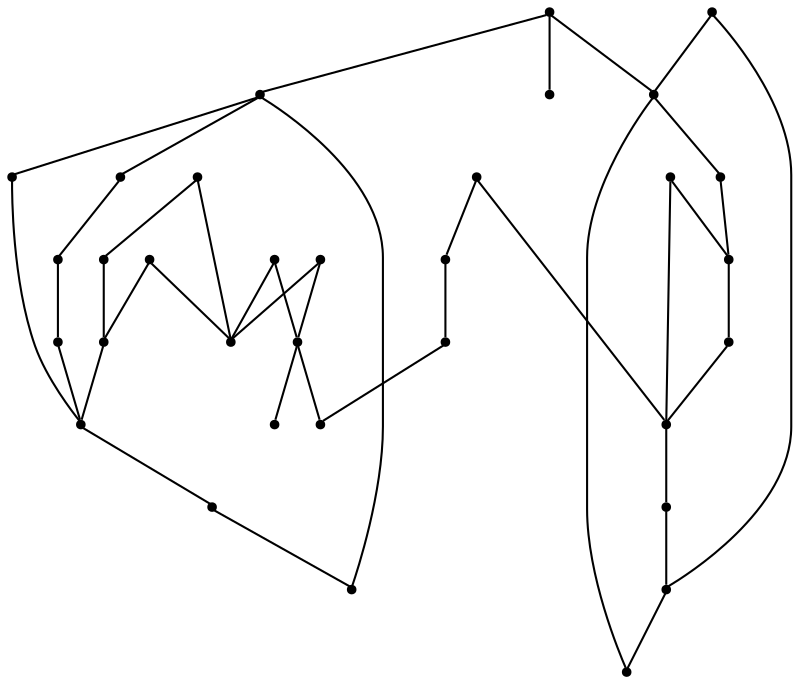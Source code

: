graph {
  node [shape=point,comment="{\"directed\":false,\"doi\":\"10.1007/978-3-030-68766-3_34\",\"figure\":\"2 (6)\"}"]

  v0 [pos="925.7985416737861,1376.339876943343"]
  v1 [pos="925.1932276286152,1035.8231135834565"]
  v2 [pos="876.3812956700976,999.9865831082561"]
  v3 [pos="875.7780482485019,1035.8231135834565"]
  v4 [pos="876.3843956054604,1107.5170312792457"]
  v5 [pos="810.4958099712751,1107.5170312792457"]
  v6 [pos="810.4958099712751,1179.2036046028022"]
  v7 [pos="719.9032512382897,1179.2036046028022"]
  v8 [pos="810.4958099712751,1035.8273103675895"]
  v9 [pos="769.3184306184031,1107.5170312792457"]
  v10 [pos="719.9032512382897,1107.5170312792457"]
  v11 [pos="669.8817245012182,1179.1983586226356"]
  v12 [pos="669.8817245012182,1107.5128344951127"]
  v13 [pos="669.8817245012182,1241.9242573271613"]
  v14 [pos="587.522768959906,1241.9242573271613"]
  v15 [pos="628.7001483127781,1179.1983586226356"]
  v16 [pos="587.522768959906,1107.5128344951127"]
  v17 [pos="587.522768959906,1143.3556601465125"]
  v18 [pos="587.522768959906,1179.1983586226356"]
  v19 [pos="538.7133169496785,1080.6321777722455"]
  v20 [pos="538.7160035603262,1179.2036046028022"]
  v21 [pos="489.2987814022944,1179.2036046028022"]
  v22 [pos="489.29878140229437,1125.4352329292074"]
  v23 [pos="390.4705528540607,1125.4352329292074"]
  v24 [pos="489.2987814022944,1322.573603661815"]
  v25 [pos="439.88360997073335,1322.573603661815"]
  v26 [pos="439.88360997073335,1179.2036046028022"]
  v27 [pos="341.05538142249964,1125.4352329292074"]
  v28 [pos="390.4705528540607,1277.7711525874174"]
  v29 [pos="341.05538142249964,1277.7711525874174"]
  v30 [pos="341.05538142249964,1322.573603661815"]
  v31 [pos="291.64229251161817,1277.7711525874174"]
  v32 [pos="291.64229251161817,1376.339876943343"]

  v0 -- v1 [id="-1",pos="925.7985416737861,1376.339876943343 925.1932276286152,1035.8231135834565 925.1932276286152,1035.8231135834565 925.1932276286152,1035.8231135834565"]
  v3 -- v2 [id="-3",pos="875.7780482485019,1035.8231135834565 876.3812956700976,999.9865831082561 876.3812956700976,999.9865831082561 876.3812956700976,999.9865831082561"]
  v3 -- v1 [id="-4",pos="875.7780482485019,1035.8231135834565 925.1932276286152,1035.8231135834565 925.1932276286152,1035.8231135834565 925.1932276286152,1035.8231135834565"]
  v32 -- v0 [id="-5",pos="291.64229251161817,1376.339876943343 925.7985416737861,1376.339876943343 925.7985416737861,1376.339876943343 925.7985416737861,1376.339876943343"]
  v31 -- v32 [id="-6",pos="291.64229251161817,1277.7711525874174 291.64229251161817,1376.339876943343 291.64229251161817,1376.339876943343 291.64229251161817,1376.339876943343"]
  v31 -- v29 [id="-7",pos="291.64229251161817,1277.7711525874174 341.05538142249964,1277.7711525874174 341.05538142249964,1277.7711525874174 341.05538142249964,1277.7711525874174"]
  v30 -- v25 [id="-8",pos="341.05538142249964,1322.573603661815 439.88360997073335,1322.573603661815 439.88360997073335,1322.573603661815 439.88360997073335,1322.573603661815"]
  v29 -- v30 [id="-9",pos="341.05538142249964,1277.7711525874174 341.05538142249964,1322.573603661815 341.05538142249964,1322.573603661815 341.05538142249964,1322.573603661815"]
  v27 -- v29 [id="-10",pos="341.05538142249964,1125.4352329292074 341.05538142249964,1277.7711525874174 341.05538142249964,1277.7711525874174 341.05538142249964,1277.7711525874174"]
  v28 -- v29 [id="-11",pos="390.4705528540607,1277.7711525874174 341.05538142249964,1277.7711525874174 341.05538142249964,1277.7711525874174 341.05538142249964,1277.7711525874174"]
  v28 -- v23 [id="-12",pos="390.4705528540607,1277.7711525874174 390.4705528540607,1125.4352329292074 390.4705528540607,1125.4352329292074 390.4705528540607,1125.4352329292074"]
  v23 -- v27 [id="-13",pos="390.4705528540607,1125.4352329292074 341.05538142249964,1125.4352329292074 341.05538142249964,1125.4352329292074 341.05538142249964,1125.4352329292074"]
  v26 -- v25 [id="-14",pos="439.88360997073335,1179.2036046028022 439.88360997073335,1322.573603661815 439.88360997073335,1322.573603661815 439.88360997073335,1322.573603661815"]
  v26 -- v21 [id="-15",pos="439.88360997073335,1179.2036046028022 489.2987814022944,1179.2036046028022 489.2987814022944,1179.2036046028022 489.2987814022944,1179.2036046028022"]
  v25 -- v24 [id="-17",pos="439.88360997073335,1322.573603661815 489.2987814022944,1322.573603661815 489.2987814022944,1322.573603661815 489.2987814022944,1322.573603661815"]
  v24 -- v21 [id="-18",pos="489.2987814022944,1322.573603661815 489.2987814022944,1179.2036046028022 489.2987814022944,1179.2036046028022 489.2987814022944,1179.2036046028022"]
  v21 -- v22 [id="-19",pos="489.2987814022944,1179.2036046028022 489.29878140229437,1125.4352329292074 489.29878140229437,1125.4352329292074 489.29878140229437,1125.4352329292074"]
  v22 -- v23 [id="-20",pos="489.29878140229437,1125.4352329292074 390.4705528540607,1125.4352329292074 390.4705528540607,1125.4352329292074 390.4705528540607,1125.4352329292074"]
  v20 -- v18 [id="-21",pos="538.7160035603262,1179.2036046028022 587.522768959906,1179.1983586226356 587.522768959906,1179.1983586226356 587.522768959906,1179.1983586226356"]
  v20 -- v21 [id="-22",pos="538.7160035603262,1179.2036046028022 489.2987814022944,1179.2036046028022 489.2987814022944,1179.2036046028022 489.2987814022944,1179.2036046028022"]
  v20 -- v19 [id="-23",pos="538.7160035603262,1179.2036046028022 538.7133169496785,1080.6321777722455 538.7133169496785,1080.6321777722455 538.7133169496785,1080.6321777722455"]
  v18 -- v15 [id="-25",pos="587.522768959906,1179.1983586226356 628.7001483127781,1179.1983586226356 628.7001483127781,1179.1983586226356 628.7001483127781,1179.1983586226356"]
  v18 -- v17 [id="-26",pos="587.522768959906,1179.1983586226356 587.522768959906,1143.3556601465125 587.522768959906,1143.3556601465125 587.522768959906,1143.3556601465125"]
  v18 -- v14 [id="-27",pos="587.522768959906,1179.1983586226356 587.522768959906,1241.9242573271613 587.522768959906,1241.9242573271613 587.522768959906,1241.9242573271613"]
  v17 -- v16 [id="-28",pos="587.522768959906,1143.3556601465125 587.522768959906,1107.5128344951127 587.522768959906,1107.5128344951127 587.522768959906,1107.5128344951127"]
  v16 -- v12 [id="-29",pos="587.522768959906,1107.5128344951127 669.8817245012182,1107.5128344951127 669.8817245012182,1107.5128344951127 669.8817245012182,1107.5128344951127"]
  v15 -- v11 [id="-30",pos="628.7001483127781,1179.1983586226356 669.8817245012182,1179.1983586226356 669.8817245012182,1179.1983586226356 669.8817245012182,1179.1983586226356"]
  v13 -- v14 [id="-31",pos="669.8817245012182,1241.9242573271613 587.522768959906,1241.9242573271613 587.522768959906,1241.9242573271613 587.522768959906,1241.9242573271613"]
  v11 -- v13 [id="-32",pos="669.8817245012182,1179.1983586226356 669.8817245012182,1241.9242573271613 669.8817245012182,1241.9242573271613 669.8817245012182,1241.9242573271613"]
  v12 -- v11 [id="-33",pos="669.8817245012182,1107.5128344951127 669.8817245012182,1179.1983586226356 669.8817245012182,1179.1983586226356 669.8817245012182,1179.1983586226356"]
  v7 -- v11 [id="-34",pos="719.9032512382897,1179.2036046028022 669.8817245012182,1179.1983586226356 669.8817245012182,1179.1983586226356 669.8817245012182,1179.1983586226356"]
  v10 -- v7 [id="-36",pos="719.9032512382897,1107.5170312792457 719.9032512382897,1179.2036046028022 719.9032512382897,1179.2036046028022 719.9032512382897,1179.2036046028022"]
  v9 -- v10 [id="-37",pos="769.3184306184031,1107.5170312792457 719.9032512382897,1107.5170312792457 719.9032512382897,1107.5170312792457 719.9032512382897,1107.5170312792457"]
  v9 -- v5 [id="-38",pos="769.3184306184031,1107.5170312792457 810.4958099712751,1107.5170312792457 810.4958099712751,1107.5170312792457 810.4958099712751,1107.5170312792457"]
  v6 -- v5 [id="-39",pos="810.4958099712751,1179.2036046028022 810.4958099712751,1107.5170312792457 810.4958099712751,1107.5170312792457 810.4958099712751,1107.5170312792457"]
  v8 -- v3 [id="-40",pos="810.4958099712751,1035.8273103675895 875.7780482485019,1035.8231135834565 875.7780482485019,1035.8231135834565 875.7780482485019,1035.8231135834565"]
  v8 -- v5 [id="-41",pos="810.4958099712751,1035.8273103675895 810.4958099712751,1107.5170312792457 810.4958099712751,1107.5170312792457 810.4958099712751,1107.5170312792457"]
  v6 -- v7 [id="-42",pos="810.4958099712751,1179.2036046028022 719.9032512382897,1179.2036046028022 719.9032512382897,1179.2036046028022 719.9032512382897,1179.2036046028022"]
  v4 -- v5 [id="-43",pos="876.3843956054604,1107.5170312792457 810.4958099712751,1107.5170312792457 810.4958099712751,1107.5170312792457 810.4958099712751,1107.5170312792457"]
  v4 -- v3 [id="-44",pos="876.3843956054604,1107.5170312792457 875.7780482485019,1035.8231135834565 875.7780482485019,1035.8231135834565 875.7780482485019,1035.8231135834565"]
}